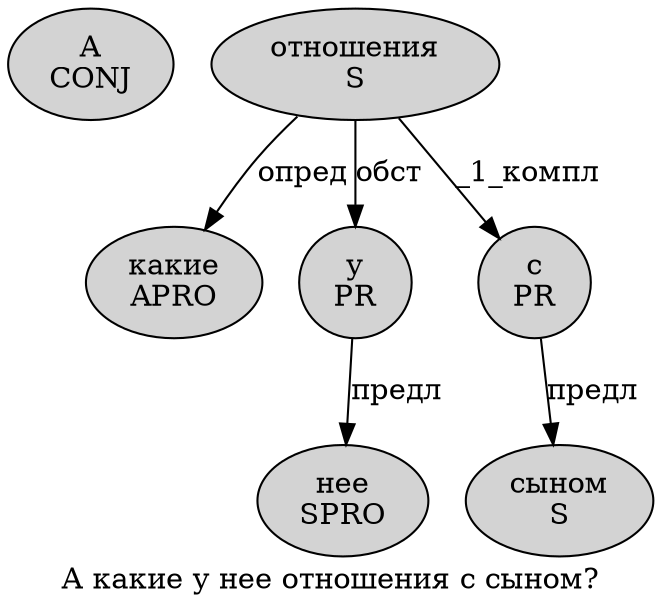 digraph SENTENCE_442 {
	graph [label="А какие у нее отношения с сыном?"]
	node [style=filled]
		0 [label="А
CONJ" color="" fillcolor=lightgray penwidth=1 shape=ellipse]
		1 [label="какие
APRO" color="" fillcolor=lightgray penwidth=1 shape=ellipse]
		2 [label="у
PR" color="" fillcolor=lightgray penwidth=1 shape=ellipse]
		3 [label="нее
SPRO" color="" fillcolor=lightgray penwidth=1 shape=ellipse]
		4 [label="отношения
S" color="" fillcolor=lightgray penwidth=1 shape=ellipse]
		5 [label="с
PR" color="" fillcolor=lightgray penwidth=1 shape=ellipse]
		6 [label="сыном
S" color="" fillcolor=lightgray penwidth=1 shape=ellipse]
			5 -> 6 [label="предл"]
			2 -> 3 [label="предл"]
			4 -> 1 [label="опред"]
			4 -> 2 [label="обст"]
			4 -> 5 [label="_1_компл"]
}